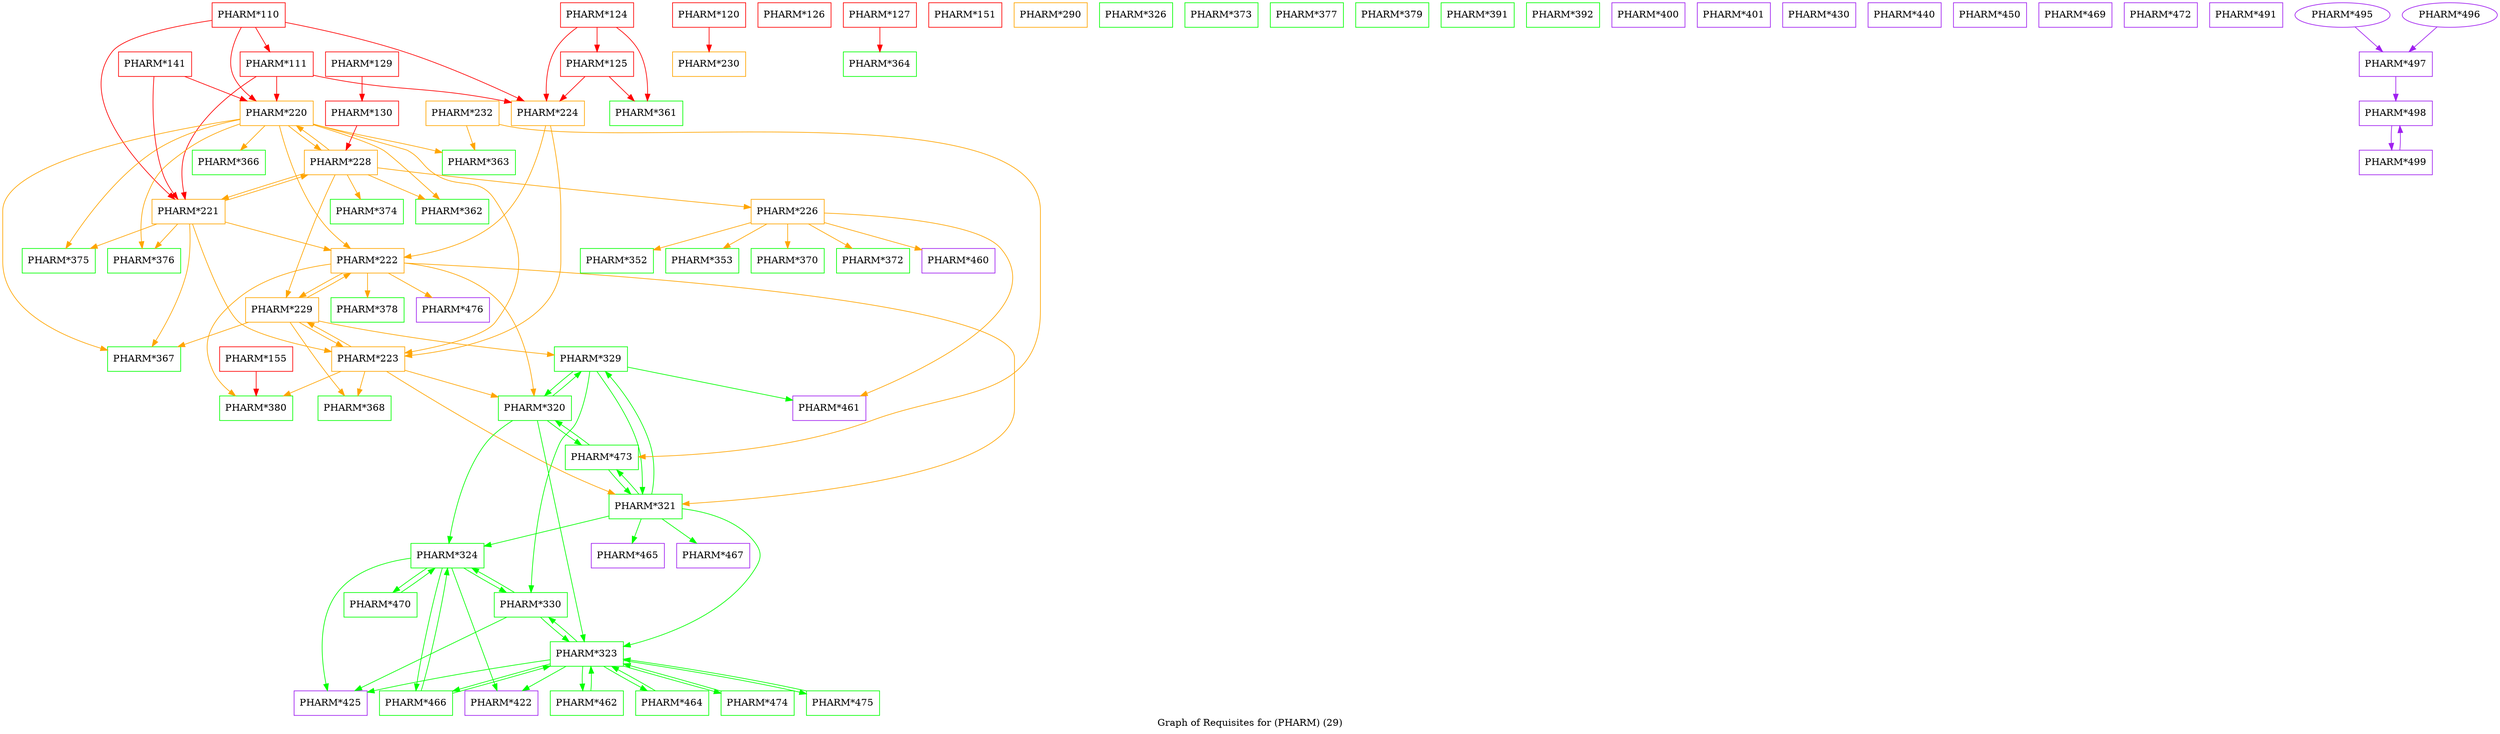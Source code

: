 strict digraph "" {
	graph [bb="0,0,3640.5,1067",
		label="Graph of Requisites for (PHARM) (29)",
		lheight=0.21,
		lp="1820.3,11.5",
		lwidth=3.76
	];
	node [label="\N"];
	"PHARM*110"	[color=red,
		height=0.5,
		pos="364,1049",
		shape=box,
		width=1.4861];
	"PHARM*111"	[color=red,
		height=0.5,
		pos="405,977",
		shape=box,
		width=1.4861];
	"PHARM*110" -> "PHARM*111"	[color=red,
		pos="e,394.98,995.1 374.13,1030.7 378.85,1022.6 384.56,1012.9 389.78,1004"];
	"PHARM*220"	[color=orange,
		height=0.5,
		pos="405,905",
		shape=box,
		width=1.4861];
	"PHARM*110" -> "PHARM*220"	[color=red,
		pos="e,374.7,923.2 353.25,1030.9 343.11,1012.5 330.98,982.66 342,959 347.43,947.34 356.82,937.34 366.72,929.26"];
	"PHARM*221"	[color=orange,
		height=0.5,
		pos="272,761",
		shape=box,
		width=1.4861];
	"PHARM*110" -> "PHARM*221"	[color=red,
		pos="e,252.28,779.2 310.08,1041.1 257.12,1033.2 181.74,1018.1 164,995 111.97,927.39 198.06,830.68 244.86,786.14"];
	"PHARM*224"	[color=orange,
		height=0.5,
		pos="787,905",
		shape=box,
		width=1.4861];
	"PHARM*110" -> "PHARM*224"	[color=red,
		pos="e,754.69,923.17 417.82,1038.6 464.57,1029.8 533.72,1014.9 592,995 646.79,976.34 706.98,947.5 745.79,927.74"];
	"PHARM*111" -> "PHARM*220"	[color=red,
		pos="e,405,923.1 405,958.7 405,950.98 405,941.71 405,933.11"];
	"PHARM*111" -> "PHARM*221"	[color=red,
		pos="e,267,779.17 374.12,958.96 340.53,938.41 288.85,900.39 268,851 259.75,831.47 261.48,807.33 264.87,789.12"];
	"PHARM*111" -> "PHARM*224"	[color=red,
		pos="e,733.49,920.92 458.67,960.83 461.48,960.18 464.27,959.56 467,959 576.87,936.34 609.23,945.53 723.64,922.91"];
	"PHARM*228"	[color=orange,
		height=0.5,
		pos="495,833",
		shape=box,
		width=1.4861];
	"PHARM*220" -> "PHARM*228"	[color=orange,
		pos="e,467.11,851.1 421.33,886.7 431.86,877.8 445.8,866.82 458.78,857.2"];
	"PHARM*222"	[color=orange,
		height=0.5,
		pos="534,689",
		shape=box,
		width=1.4861];
	"PHARM*220" -> "PHARM*222"	[color=orange,
		pos="e,508.87,707.13 408.42,886.77 415.38,855.31 433.69,787.68 470,743 478.84,732.12 490.2,721.85 500.89,713.31"];
	"PHARM*223"	[color=orange,
		height=0.5,
		pos="535,545",
		shape=box,
		width=1.4861];
	"PHARM*220" -> "PHARM*223"	[color=orange,
		pos="e,588.88,554.05 458.91,889.02 513.06,873.93 588.95,852.64 592,851 613.66,839.38 613.07,827.9 634,815 669.27,793.25 696.92,813.42 \
720,779 764.55,712.55 769.2,662.85 721,599 706.08,579.23 646.6,564.65 598.87,555.84"];
	"PHARM*362"	[color=green,
		height=0.5,
		pos="658,761",
		shape=box,
		width=1.4861];
	"PHARM*220" -> "PHARM*362"	[color=orange,
		pos="e,639.42,779.07 458.78,887.66 495.29,876.12 539.93,860.98 557,851 565.31,846.14 604.75,810.68 631.81,786.02"];
	"PHARM*363"	[color=green,
		height=0.5,
		pos="697,833",
		shape=box,
		width=1.4861];
	"PHARM*220" -> "PHARM*363"	[color=orange,
		pos="e,643.21,847.59 458.73,889.1 461.52,888.37 464.29,887.67 467,887 538.59,869.24 557.22,867.95 629,851 630.44,850.66 631.9,850.31 \
633.38,849.96"];
	"PHARM*366"	[color=green,
		height=0.5,
		pos="331,833",
		shape=box,
		width=1.4861];
	"PHARM*220" -> "PHARM*366"	[color=orange,
		pos="e,349.08,851.1 386.71,886.7 377.57,878.05 366.36,867.45 356.4,858.03"];
	"PHARM*367"	[color=green,
		height=0.5,
		pos="207,545",
		shape=box,
		width=1.4861];
	"PHARM*220" -> "PHARM*367"	[color=orange,
		pos="e,153.42,558 351.22,896.67 241.05,880.14 0,835.58 0,762 0,762 0,762 0,688 0,617.51 82.633,579.41 143.48,560.91"];
	"PHARM*375"	[color=green,
		height=0.5,
		pos="82,689",
		shape=box,
		width=1.4861];
	"PHARM*220" -> "PHARM*375"	[color=orange,
		pos="e,92.377,707.18 351.42,896.45 313.55,889.24 262.82,875.69 224,851 168.14,815.47 121.43,751.74 98.071,716.04"];
	"PHARM*376"	[color=green,
		height=0.5,
		pos="207,689",
		shape=box,
		width=1.4861];
	"PHARM*220" -> "PHARM*376"	[color=orange,
		pos="e,204.18,707.01 351.41,890.32 324.7,881.82 292.89,869.02 268,851 234.49,826.74 223.36,817.8 209,779 201.68,759.22 201.6,735.24 203.11,\
717.16"];
	"PHARM*221" -> "PHARM*228"	[color=orange,
		pos="e,446.62,814.97 325.72,777.08 359.26,787.22 402.36,800.7 436.72,811.76"];
	"PHARM*221" -> "PHARM*222"	[color=orange,
		pos="e,480.42,704.32 325.65,745.67 367.69,734.44 426.27,718.78 470.62,706.93"];
	"PHARM*221" -> "PHARM*223"	[color=orange,
		pos="e,481.19,555.86 277.81,742.85 290.76,705.57 322.66,618.92 346,599 364.99,582.78 424.2,567.76 471.34,557.88"];
	"PHARM*221" -> "PHARM*367"	[color=orange,
		pos="e,218.58,563.28 273.54,742.97 274.69,724.83 275.16,695.43 269,671 259.81,634.55 238.98,596.36 224,571.93"];
	"PHARM*221" -> "PHARM*375"	[color=orange,
		pos="e,128.33,707.07 225.52,742.88 199.08,733.14 165.8,720.87 137.94,710.61"];
	"PHARM*221" -> "PHARM*376"	[color=orange,
		pos="e,222.88,707.1 255.93,742.7 248.06,734.22 238.44,723.86 229.83,714.58"];
	"PHARM*224" -> "PHARM*222"	[color=orange,
		pos="e,587.58,694.13 785.21,886.97 780.75,853.64 765.94,779.84 720,743 685.26,715.13 636.58,701.92 597.74,695.65"];
	"PHARM*224" -> "PHARM*223"	[color=orange,
		pos="e,588.71,549.38 793.07,886.76 801.84,860.28 817,807.86 817,762 817,762 817,762 817,688 817,590.92 682.02,560.2 598.83,550.49"];
	"PHARM*228" -> "PHARM*220"	[color=orange,
		pos="e,433.16,886.7 478.9,851.1 468.43,859.97 454.5,870.94 441.51,880.59"];
	"PHARM*228" -> "PHARM*221"	[color=orange,
		pos="e,320.4,779.04 441.22,816.9 407.7,806.76 364.63,793.3 330.3,782.24"];
	"PHARM*228" -> "PHARM*362"	[color=orange,
		pos="e,618.26,779.07 534.87,814.88 557.16,805.31 585.12,793.3 608.76,783.15"];
	"PHARM*229"	[color=orange,
		height=0.5,
		pos="409,617",
		shape=box,
		width=1.4861];
	"PHARM*228" -> "PHARM*229"	[color=orange,
		pos="e,414.98,635.1 486.55,814.97 481.53,804.65 475.17,791.17 470,779 450.19,732.33 429.85,676.81 418.38,644.67"];
	"PHARM*226"	[color=orange,
		height=0.5,
		pos="1149,761",
		shape=box,
		width=1.4861];
	"PHARM*228" -> "PHARM*226"	[color=orange,
		pos="e,1095.2,767.19 548.77,825.18 574.54,821.97 605.85,818.17 634,815 796.39,796.72 987.89,777.67 1085.2,768.17"];
	"PHARM*374"	[color=green,
		height=0.5,
		pos="533,761",
		shape=box,
		width=1.4861];
	"PHARM*228" -> "PHARM*374"	[color=orange,
		pos="e,523.71,779.1 504.39,814.7 508.76,806.64 514.06,796.89 518.9,787.98"];
	"PHARM*222" -> "PHARM*229"	[color=orange,
		pos="e,433.79,635.19 497.52,670.88 480.22,661.72 459.75,650.34 442.8,640.48"];
	"PHARM*380"	[color=green,
		height=0.5,
		pos="371,473",
		shape=box,
		width=1.4861];
	"PHARM*222" -> "PHARM*380"	[color=orange,
		pos="e,340.7,491.2 480.18,684.19 439.47,678.81 384.23,665.92 346,635 306.43,603.01 286.52,573.13 308,527 313.43,515.34 322.82,505.34 \
332.72,497.26"];
	"PHARM*320"	[color=green,
		height=0.5,
		pos="779,473",
		shape=box,
		width=1.4861];
	"PHARM*222" -> "PHARM*320"	[color=orange,
		pos="e,777.83,491.09 587.53,685.71 628.83,681.2 684.85,668.72 721,635 759.1,599.46 772.22,537.07 776.7,501.28"];
	"PHARM*321"	[color=green,
		height=0.5,
		pos="941,329",
		shape=box,
		width=1.4861];
	"PHARM*222" -> "PHARM*321"	[color=orange,
		pos="e,994.75,332.71 587.63,685.66 787.96,676.23 1481,637.02 1481,546 1481,546 1481,546 1481,472 1481,374.59 1148.2,342.61 1005.1,333.36"];
	"PHARM*378"	[color=green,
		height=0.5,
		pos="534,617",
		shape=box,
		width=1.4861];
	"PHARM*222" -> "PHARM*378"	[color=orange,
		pos="e,534,635.1 534,670.7 534,662.98 534,653.71 534,645.11"];
	"PHARM*476"	[color=purple,
		height=0.5,
		pos="659,617",
		shape=box,
		width=1.4861];
	"PHARM*222" -> "PHARM*476"	[color=orange,
		pos="e,628.3,635.19 564.58,670.88 581.07,661.64 601.62,650.13 619.34,640.21"];
	"PHARM*223" -> "PHARM*229"	[color=orange,
		pos="e,445.72,598.88 509.96,563.19 494.13,572.52 473.32,584.16 454.67,594.13"];
	"PHARM*223" -> "PHARM*380"	[color=orange,
		pos="e,410.99,491.07 494.88,526.88 472.36,517.26 444.08,505.19 420.23,495.01"];
	"PHARM*223" -> "PHARM*320"	[color=orange,
		pos="e,725.16,489.45 588.55,528.64 625.92,517.92 675.97,503.56 715.38,492.25"];
	"PHARM*223" -> "PHARM*321"	[color=orange,
		pos="e,896.3,347.03 562.08,526.81 611.21,495.98 718.76,430.11 814,383 837.42,371.41 864.01,360.05 886.79,350.84"];
	"PHARM*368"	[color=green,
		height=0.5,
		pos="516,473",
		shape=box,
		width=1.4861];
	"PHARM*223" -> "PHARM*368"	[color=orange,
		pos="e,520.64,491.1 530.3,526.7 528.19,518.9 525.64,509.51 523.28,500.83"];
	"PHARM*120"	[color=red,
		height=0.5,
		pos="1023,1049",
		shape=box,
		width=1.4861];
	"PHARM*230"	[color=orange,
		height=0.5,
		pos="1023,977",
		shape=box,
		width=1.4861];
	"PHARM*120" -> "PHARM*230"	[color=red,
		pos="e,1023,995.1 1023,1030.7 1023,1023 1023,1013.7 1023,1005.1"];
	"PHARM*124"	[color=red,
		height=0.5,
		pos="859,1049",
		shape=box,
		width=1.4861];
	"PHARM*124" -> "PHARM*224"	[color=red,
		pos="e,785.07,923.15 830.03,1030.9 817.41,1021.9 803.75,1009.7 796,995 785.99,976.06 784.16,951.69 784.59,933.25"];
	"PHARM*125"	[color=red,
		height=0.5,
		pos="859,977",
		shape=box,
		width=1.4861];
	"PHARM*124" -> "PHARM*125"	[color=red,
		pos="e,859,995.1 859,1030.7 859,1023 859,1013.7 859,1005.1"];
	"PHARM*361"	[color=green,
		height=0.5,
		pos="931,905",
		shape=box,
		width=1.4861];
	"PHARM*124" -> "PHARM*361"	[color=red,
		pos="e,932.66,923.15 887.44,1030.8 899.85,1021.8 913.3,1009.5 921,995 931.05,976.05 933.17,951.69 932.99,933.24"];
	"PHARM*125" -> "PHARM*224"	[color=red,
		pos="e,804.59,923.1 841.2,958.7 832.4,950.14 821.62,939.66 812,930.3"];
	"PHARM*125" -> "PHARM*361"	[color=red,
		pos="e,913.41,923.1 876.8,958.7 885.6,950.14 896.38,939.66 906,930.3"];
	"PHARM*126"	[color=red,
		height=0.5,
		pos="1148,1049",
		shape=box,
		width=1.4861];
	"PHARM*127"	[color=red,
		height=0.5,
		pos="1273,1049",
		shape=box,
		width=1.4861];
	"PHARM*364"	[color=green,
		height=0.5,
		pos="1273,977",
		shape=box,
		width=1.4861];
	"PHARM*127" -> "PHARM*364"	[color=red,
		pos="e,1273,995.1 1273,1030.7 1273,1023 1273,1013.7 1273,1005.1"];
	"PHARM*129"	[color=red,
		height=0.5,
		pos="530,977",
		shape=box,
		width=1.4861];
	"PHARM*130"	[color=red,
		height=0.5,
		pos="530,905",
		shape=box,
		width=1.4861];
	"PHARM*129" -> "PHARM*130"	[color=red,
		pos="e,530,923.1 530,958.7 530,950.98 530,941.71 530,933.11"];
	"PHARM*130" -> "PHARM*228"	[color=red,
		pos="e,503.55,851.1 521.35,886.7 517.36,878.73 512.55,869.1 508.13,860.26"];
	"PHARM*229" -> "PHARM*222"	[color=orange,
		pos="e,509.32,670.88 445.6,635.19 462.92,644.35 483.39,655.74 500.32,665.59"];
	"PHARM*229" -> "PHARM*223"	[color=orange,
		pos="e,498.15,563.19 433.93,598.88 449.73,589.55 470.53,577.92 489.2,567.94"];
	"PHARM*229" -> "PHARM*367"	[color=orange,
		pos="e,256.38,563.11 359.84,598.97 331.5,589.14 295.68,576.73 265.84,566.39"];
	"PHARM*229" -> "PHARM*368"	[color=orange,
		pos="e,500.99,491.39 420.47,598.99 432.81,580.87 453.22,551.48 472,527 479.06,517.8 487.09,507.96 494.34,499.29"];
	"PHARM*329"	[color=green,
		height=0.5,
		pos="861,545",
		shape=box,
		width=1.4861];
	"PHARM*229" -> "PHARM*329"	[color=orange,
		pos="e,807.32,551.02 462.66,600.82 465.47,600.17 468.27,599.56 471,599 584.89,575.75 719.63,560 797.22,552.04"];
	"PHARM*352"	[color=green,
		height=0.5,
		pos="899,689",
		shape=box,
		width=1.4861];
	"PHARM*226" -> "PHARM*352"	[color=orange,
		pos="e,952.54,704.99 1095.4,744.98 1056.3,734.05 1003.3,719.2 962.19,707.69"];
	"PHARM*353"	[color=green,
		height=0.5,
		pos="1024,689",
		shape=box,
		width=1.4861];
	"PHARM*226" -> "PHARM*353"	[color=orange,
		pos="e,1054.7,707.19 1118.4,742.88 1101.9,733.64 1081.4,722.13 1063.7,712.21"];
	"PHARM*370"	[color=green,
		height=0.5,
		pos="1149,689",
		shape=box,
		width=1.4861];
	"PHARM*226" -> "PHARM*370"	[color=orange,
		pos="e,1149,707.1 1149,742.7 1149,734.98 1149,725.71 1149,717.11"];
	"PHARM*372"	[color=green,
		height=0.5,
		pos="1274,689",
		shape=box,
		width=1.4861];
	"PHARM*226" -> "PHARM*372"	[color=orange,
		pos="e,1243.3,707.19 1179.6,742.88 1196.1,733.64 1216.6,722.13 1234.3,712.21"];
	"PHARM*460"	[color=purple,
		height=0.5,
		pos="1399,689",
		shape=box,
		width=1.4861];
	"PHARM*226" -> "PHARM*460"	[color=orange,
		pos="e,1345.5,704.99 1202.6,744.98 1241.7,734.05 1294.7,719.2 1335.8,707.69"];
	"PHARM*461"	[color=purple,
		height=0.5,
		pos="1210,473",
		shape=box,
		width=1.4861];
	"PHARM*226" -> "PHARM*461"	[color=orange,
		pos="e,1255.5,491.02 1202.7,758.9 1283.1,755.99 1428.6,745.41 1461,707 1534.2,620.37 1359,533.51 1264.9,494.84"];
	"PHARM*141"	[color=red,
		height=0.5,
		pos="227,977",
		shape=box,
		width=1.4861];
	"PHARM*141" -> "PHARM*220"	[color=red,
		pos="e,361.6,923.07 270.54,958.88 295.2,949.18 326.22,936.98 352.25,926.74"];
	"PHARM*141" -> "PHARM*221"	[color=red,
		pos="e,256.22,779.24 224.84,958.97 221.68,928.95 217.88,865.05 235,815 238.34,805.23 244.06,795.63 250.02,787.35"];
	"PHARM*151"	[color=red,
		height=0.5,
		pos="1398,1049",
		shape=box,
		width=1.4861];
	"PHARM*155"	[color=red,
		height=0.5,
		pos="371,545",
		shape=box,
		width=1.4861];
	"PHARM*155" -> "PHARM*380"	[color=red,
		pos="e,371,491.1 371,526.7 371,518.98 371,509.71 371,501.11"];
	"PHARM*320" -> "PHARM*329"	[color=green,
		pos="e,846.65,526.7 804.93,491.1 815.93,499.72 828.53,510.32 839.06,519.76"];
	"PHARM*473"	[color=green,
		height=0.5,
		pos="877,401",
		shape=box,
		width=1.4861];
	"PHARM*320" -> "PHARM*473"	[color=green,
		pos="e,847.16,419.1 797.31,454.7 808.96,445.71 824.34,434.61 838.53,424.92"];
	"PHARM*323"	[color=green,
		height=0.5,
		pos="855,113",
		shape=box,
		width=1.4861];
	"PHARM*320" -> "PHARM*323"	[color=green,
		pos="e,851.37,131.09 782.67,454.73 794.91,397.08 834.43,210.89 849.29,140.92"];
	"PHARM*324"	[color=green,
		height=0.5,
		pos="648,257",
		shape=box,
		width=1.4861];
	"PHARM*320" -> "PHARM*324"	[color=green,
		pos="e,650.57,275.11 746.7,454.93 732.24,445.91 716.02,433.65 705,419 674.29,378.16 659.09,319.34 652.44,285.25"];
	"PHARM*321" -> "PHARM*329"	[color=green,
		pos="e,882.14,526.87 949.93,347.15 954.05,365.38 955.21,394.86 948,419 936.56,457.32 910,495.45 889.01,519.33"];
	"PHARM*321" -> "PHARM*473"	[color=green,
		pos="e,898.74,382.7 931.26,347.1 924.35,355.64 914.97,366.11 905.89,375.48"];
	"PHARM*321" -> "PHARM*323"	[color=green,
		pos="e,908.56,124.03 994.55,325.87 1031.3,321.28 1077.7,308.61 1102,275 1111.4,262.04 1110.4,252.63 1102,239 1062.3,174.36 977.61,141.91 \
918.54,126.53"];
	"PHARM*321" -> "PHARM*324"	[color=green,
		pos="e,701.9,270.88 887.26,315.16 837.75,303.33 764.23,285.77 711.76,273.23"];
	"PHARM*465"	[color=purple,
		height=0.5,
		pos="915,257",
		shape=box,
		width=1.4861];
	"PHARM*321" -> "PHARM*465"	[color=green,
		pos="e,921.35,275.1 934.57,310.7 931.64,302.81 928.11,293.3 924.86,284.55"];
	"PHARM*467"	[color=purple,
		height=0.5,
		pos="1040,257",
		shape=box,
		width=1.4861];
	"PHARM*321" -> "PHARM*467"	[color=green,
		pos="e,1015.7,275.19 965.22,310.88 977.92,301.89 993.66,290.76 1007.4,281.03"];
	"PHARM*329" -> "PHARM*320"	[color=green,
		pos="e,793.14,491.1 834.81,526.7 823.79,518.05 811.2,507.45 800.7,498.03"];
	"PHARM*329" -> "PHARM*321"	[color=green,
		pos="e,936.58,347.15 869.79,526.87 885.81,504.07 917.27,461.65 930,419 936,398.92 936.2,375.13 936.41,357.21"];
	"PHARM*329" -> "PHARM*461"	[color=green,
		pos="e,1156.5,484.74 914.77,533.22 977.24,520.69 1080.2,500.03 1146.5,486.73"];
	"PHARM*330"	[color=green,
		height=0.5,
		pos="773,185",
		shape=box,
		width=1.4861];
	"PHARM*329" -> "PHARM*330"	[color=green,
		pos="e,773.32,203.15 859.32,526.92 857.03,508.48 851.88,478.58 841,455 832.62,436.84 821.95,437.35 814,419 783.68,349.02 775.77,257.97 \
773.72,213.24"];
	"PHARM*473" -> "PHARM*320"	[color=green,
		pos="e,808.87,454.88 858.84,419.19 847.18,428.18 831.76,439.32 817.53,449.04"];
	"PHARM*473" -> "PHARM*321"	[color=green,
		pos="e,919.47,347.1 886.9,382.7 893.85,374.14 903.25,363.66 912.32,354.3"];
	"PHARM*323" -> "PHARM*330"	[color=green,
		pos="e,799.19,166.7 840.86,131.1 831.49,139.89 818.96,150.73 807.18,160.31"];
	"PHARM*422"	[color=purple,
		height=0.5,
		pos="730,41",
		shape=box,
		width=1.4861];
	"PHARM*323" -> "PHARM*422"	[color=green,
		pos="e,760.7,59.19 824.42,94.876 807.93,85.639 787.38,74.131 769.66,64.212"];
	"PHARM*425"	[color=purple,
		height=0.5,
		pos="480,41",
		shape=box,
		width=1.4861];
	"PHARM*323" -> "PHARM*425"	[color=green,
		pos="e,533.69,57.073 801.24,104.57 740.71,95.823 639.29,80.058 543.53,59.236"];
	"PHARM*462"	[color=green,
		height=0.5,
		pos="855,41",
		shape=box,
		width=1.4861];
	"PHARM*323" -> "PHARM*462"	[color=green,
		pos="e,849.1,59.104 849.08,94.697 848.29,86.983 848.06,77.712 848.4,69.112"];
	"PHARM*464"	[color=green,
		height=0.5,
		pos="980,41",
		shape=box,
		width=1.4861];
	"PHARM*323" -> "PHARM*464"	[color=green,
		pos="e,943.4,59.19 879.68,94.876 895.35,85.554 915.99,73.919 934.51,63.939"];
	"PHARM*466"	[color=green,
		height=0.5,
		pos="605,41",
		shape=box,
		width=1.4861];
	"PHARM*323" -> "PHARM*466"	[color=green,
		pos="e,658.68,58.667 801.34,98.503 762.31,87.984 709.41,73.234 668.32,61.442"];
	"PHARM*474"	[color=green,
		height=0.5,
		pos="1105,41",
		shape=box,
		width=1.4861];
	"PHARM*323" -> "PHARM*474"	[color=green,
		pos="e,1051.3,55.502 908.71,95.322 947.66,84.077 1000.4,69.319 1041.4,58.18"];
	"PHARM*475"	[color=green,
		height=0.5,
		pos="1230,41",
		shape=box,
		width=1.4861];
	"PHARM*323" -> "PHARM*475"	[color=green,
		pos="e,1176.5,54.602 908.7,103.48 969.53,94.178 1071.2,78.04 1158,59 1160.8,58.386 1163.7,57.727 1166.6,57.038"];
	"PHARM*324" -> "PHARM*330"	[color=green,
		pos="e,736.4,203.19 672.68,238.88 688.35,229.55 708.99,217.92 727.51,207.94"];
	"PHARM*324" -> "PHARM*422"	[color=green,
		pos="e,723.4,59.232 654.57,238.85 668.82,201.68 702.63,113.44 719.72,68.82"];
	"PHARM*324" -> "PHARM*425"	[color=green,
		pos="e,475.42,59.158 594.12,252.84 558.64,247.69 514.4,234.79 490,203 460.33,164.34 466.37,103.86 473.29,69.075"];
	"PHARM*324" -> "PHARM*466"	[color=green,
		pos="e,604.58,59.232 640.68,238.85 629.7,201.83 611.82,114.18 605.81,69.386"];
	"PHARM*470"	[color=green,
		height=0.5,
		pos="553,185",
		shape=box,
		width=1.4861];
	"PHARM*324" -> "PHARM*470"	[color=green,
		pos="e,570.42,203.19 618.86,238.88 605.98,230.06 591.04,219.18 578.59,209.59"];
	"PHARM*330" -> "PHARM*323"	[color=green,
		pos="e,829.07,131.1 787.35,166.7 796.77,157.88 809.31,147.03 821.09,137.47"];
	"PHARM*330" -> "PHARM*324"	[color=green,
		pos="e,684.48,238.88 748.21,203.19 732.51,212.52 711.87,224.16 693.36,234.13"];
	"PHARM*330" -> "PHARM*425"	[color=green,
		pos="e,515.47,59.189 737.66,166.87 684.31,141.02 583.26,92.045 524.82,63.72"];
	"PHARM*232"	[color=orange,
		height=0.5,
		pos="662,905",
		shape=box,
		width=1.4861];
	"PHARM*232" -> "PHARM*363"	[color=orange,
		pos="e,688.45,851.1 670.65,886.7 674.64,878.73 679.45,869.1 683.87,860.26"];
	"PHARM*232" -> "PHARM*473"	[color=orange,
		pos="e,930.55,401.79 715.68,888.89 718.49,888.22 721.27,887.59 724,887 898.84,849.41 1519,940.84 1519,762 1519,762 1519,762 1519,616 \
1519,484.96 1394.8,500.61 1272,455 1160.6,413.63 1020.8,403.91 940.94,402"];
	"PHARM*290"	[color=orange,
		height=0.5,
		pos="1523,1049",
		shape=box,
		width=1.4861];
	"PHARM*462" -> "PHARM*323"	[color=green,
		pos="e,860.92,94.697 860.9,59.104 861.7,66.791 861.94,76.054 861.6,84.665"];
	"PHARM*464" -> "PHARM*323"	[color=green,
		pos="e,891.48,94.876 955.21,59.19 939.51,68.523 918.87,80.159 900.36,90.131"];
	"PHARM*466" -> "PHARM*323"	[color=green,
		pos="e,801.29,95.322 658.68,55.502 697.7,66.018 750.57,80.759 791.65,92.548"];
	"PHARM*466" -> "PHARM*324"	[color=green,
		pos="e,648.43,238.85 612.35,59.232 623.33,96.324 641.21,183.98 647.2,228.71"];
	"PHARM*474" -> "PHARM*323"	[color=green,
		pos="e,908.66,98.503 1051.3,58.667 1012.4,69.914 959.62,84.682 918.56,95.825"];
	"PHARM*475" -> "PHARM*323"	[color=green,
		pos="e,908.51,105.4 1176.3,58.927 1176.2,58.951 1176.1,58.976 1176,59 1087.6,78.386 983.83,94.763 918.63,103.98"];
	"PHARM*470" -> "PHARM*324"	[color=green,
		pos="e,630.43,238.7 582.11,203.1 594.95,211.89 609.84,222.73 622.27,232.31"];
	"PHARM*326"	[color=green,
		height=0.5,
		pos="1648,1049",
		shape=box,
		width=1.4861];
	"PHARM*373"	[color=green,
		height=0.5,
		pos="1773,1049",
		shape=box,
		width=1.4861];
	"PHARM*377"	[color=green,
		height=0.5,
		pos="1898,1049",
		shape=box,
		width=1.4861];
	"PHARM*379"	[color=green,
		height=0.5,
		pos="2023,1049",
		shape=box,
		width=1.4861];
	"PHARM*391"	[color=green,
		height=0.5,
		pos="2148,1049",
		shape=box,
		width=1.4861];
	"PHARM*392"	[color=green,
		height=0.5,
		pos="2273,1049",
		shape=box,
		width=1.4861];
	"PHARM*400"	[color=purple,
		height=0.5,
		pos="2398,1049",
		shape=box,
		width=1.4861];
	"PHARM*401"	[color=purple,
		height=0.5,
		pos="2523,1049",
		shape=box,
		width=1.4861];
	"PHARM*430"	[color=purple,
		height=0.5,
		pos="2648,1049",
		shape=box,
		width=1.4861];
	"PHARM*440"	[color=purple,
		height=0.5,
		pos="2773,1049",
		shape=box,
		width=1.4861];
	"PHARM*450"	[color=purple,
		height=0.5,
		pos="2898,1049",
		shape=box,
		width=1.4861];
	"PHARM*469"	[color=purple,
		height=0.5,
		pos="3023,1049",
		shape=box,
		width=1.4861];
	"PHARM*472"	[color=purple,
		height=0.5,
		pos="3148,1049",
		shape=box,
		width=1.4861];
	"PHARM*491"	[color=purple,
		height=0.5,
		pos="3273,1049",
		shape=box,
		width=1.4861];
	"PHARM*497"	[color=purple,
		height=0.5,
		pos="3492,977",
		shape=box,
		width=1.4861];
	"PHARM*498"	[color=purple,
		height=0.5,
		pos="3492,905",
		shape=box,
		width=1.4861];
	"PHARM*497" -> "PHARM*498"	[color=purple,
		pos="e,3492,923.1 3492,958.7 3492,950.98 3492,941.71 3492,933.11"];
	"PHARM*499"	[color=purple,
		height=0.5,
		pos="3492,833",
		shape=box,
		width=1.4861];
	"PHARM*498" -> "PHARM*499"	[color=purple,
		pos="e,3486.1,851.1 3486.1,886.7 3485.3,878.98 3485.1,869.71 3485.4,861.11"];
	"PHARM*499" -> "PHARM*498"	[color=purple,
		pos="e,3497.9,886.7 3497.9,851.1 3498.7,858.79 3498.9,868.05 3498.6,876.67"];
	"PHARM*495"	[color=purple,
		height=0.5,
		pos="3414,1049",
		width=1.9318];
	"PHARM*495" -> "PHARM*497"	[color=purple,
		pos="e,3472.8,995.2 3432.5,1031.4 3442.3,1022.6 3454.5,1011.7 3465.3,1002"];
	"PHARM*496"	[color=purple,
		height=0.5,
		pos="3571,1049",
		width=1.9318];
	"PHARM*496" -> "PHARM*497"	[color=purple,
		pos="e,3511.4,995.2 3552.3,1031.4 3542.4,1022.6 3530,1011.7 3519.1,1002"];
}
